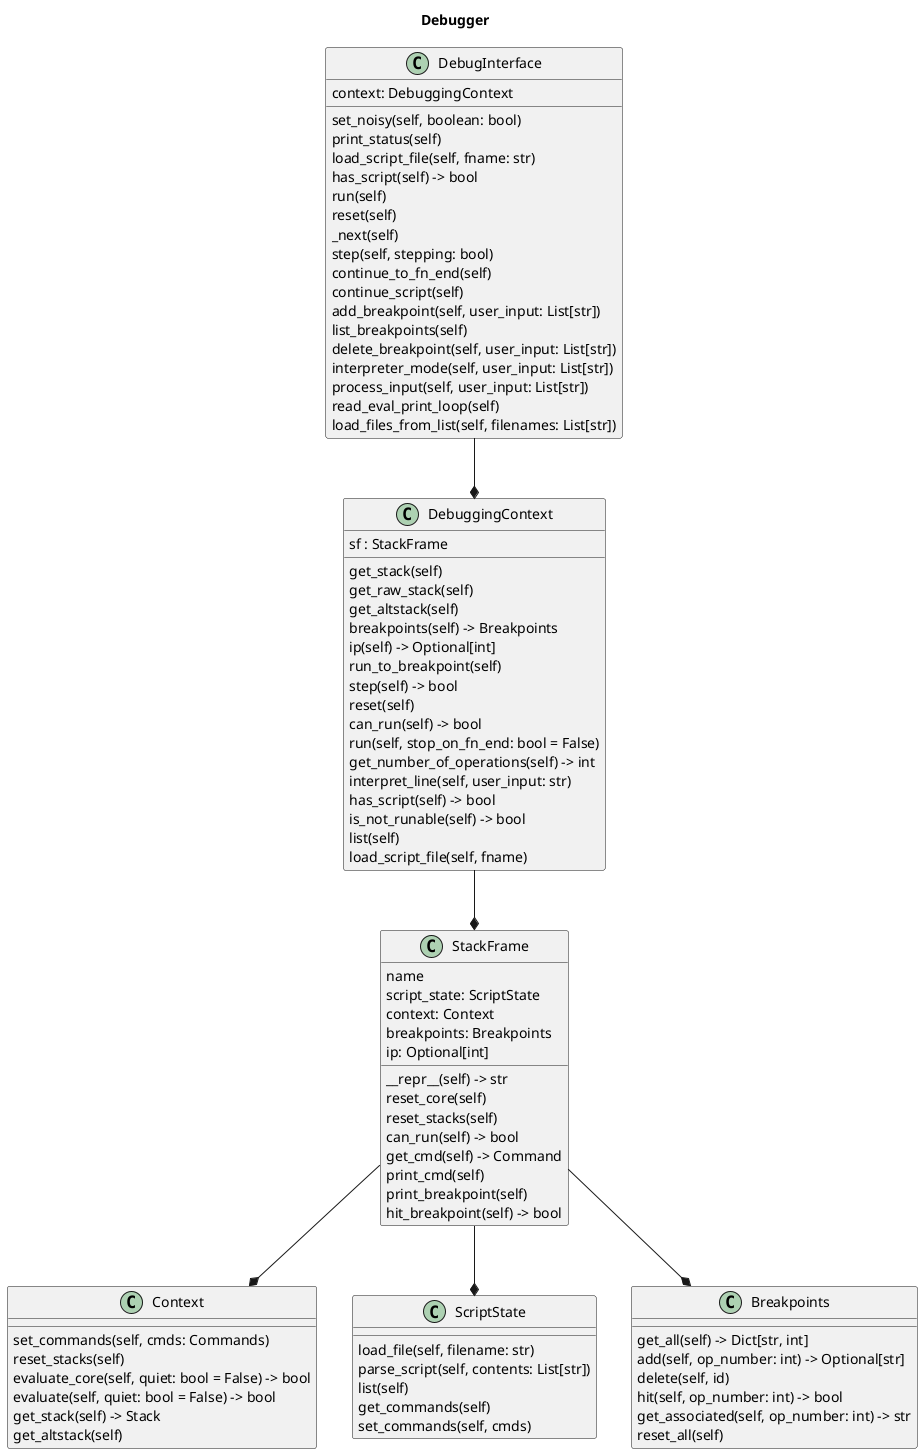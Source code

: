 @startuml
title Debugger

class DebugInterface {
    context: DebuggingContext

    set_noisy(self, boolean: bool)
    print_status(self)
    load_script_file(self, fname: str)
    has_script(self) -> bool
    run(self)
    reset(self)
    _next(self)
    step(self, stepping: bool)
    continue_to_fn_end(self)
    continue_script(self)
    add_breakpoint(self, user_input: List[str])
    list_breakpoints(self)
    delete_breakpoint(self, user_input: List[str])
    interpreter_mode(self, user_input: List[str])
    process_input(self, user_input: List[str])
    read_eval_print_loop(self)
    load_files_from_list(self, filenames: List[str])
}

class DebuggingContext {
    sf : StackFrame

    get_stack(self)
    get_raw_stack(self)
    get_altstack(self)
    breakpoints(self) -> Breakpoints
    ip(self) -> Optional[int]
    run_to_breakpoint(self)
    step(self) -> bool
    reset(self)
    can_run(self) -> bool
    run(self, stop_on_fn_end: bool = False)
    get_number_of_operations(self) -> int
    interpret_line(self, user_input: str)
    has_script(self) -> bool
    is_not_runable(self) -> bool
    list(self)
    load_script_file(self, fname)
}


DebugInterface -down-* DebuggingContext

class StackFrame {
    name
    script_state: ScriptState
    context: Context
    breakpoints: Breakpoints
    ip: Optional[int]

    __repr__(self) -> str
    reset_core(self)
    reset_stacks(self)
    can_run(self) -> bool
    get_cmd(self) -> Command
    print_cmd(self)
    print_breakpoint(self)
    hit_breakpoint(self) -> bool
}

DebuggingContext -down-* StackFrame


class Context {
    set_commands(self, cmds: Commands)
    reset_stacks(self)
    evaluate_core(self, quiet: bool = False) -> bool
    evaluate(self, quiet: bool = False) -> bool
    get_stack(self) -> Stack
    get_altstack(self)
}



class ScriptState {
    load_file(self, filename: str)
    parse_script(self, contents: List[str])
    list(self)
    get_commands(self)
    set_commands(self, cmds)
}


class Breakpoints {
    get_all(self) -> Dict[str, int]
    add(self, op_number: int) -> Optional[str]
    delete(self, id)
    hit(self, op_number: int) -> bool
    get_associated(self, op_number: int) -> str
    reset_all(self)
}

StackFrame -down-* Context
StackFrame -down-* ScriptState
StackFrame -down-* Breakpoints

@enduml